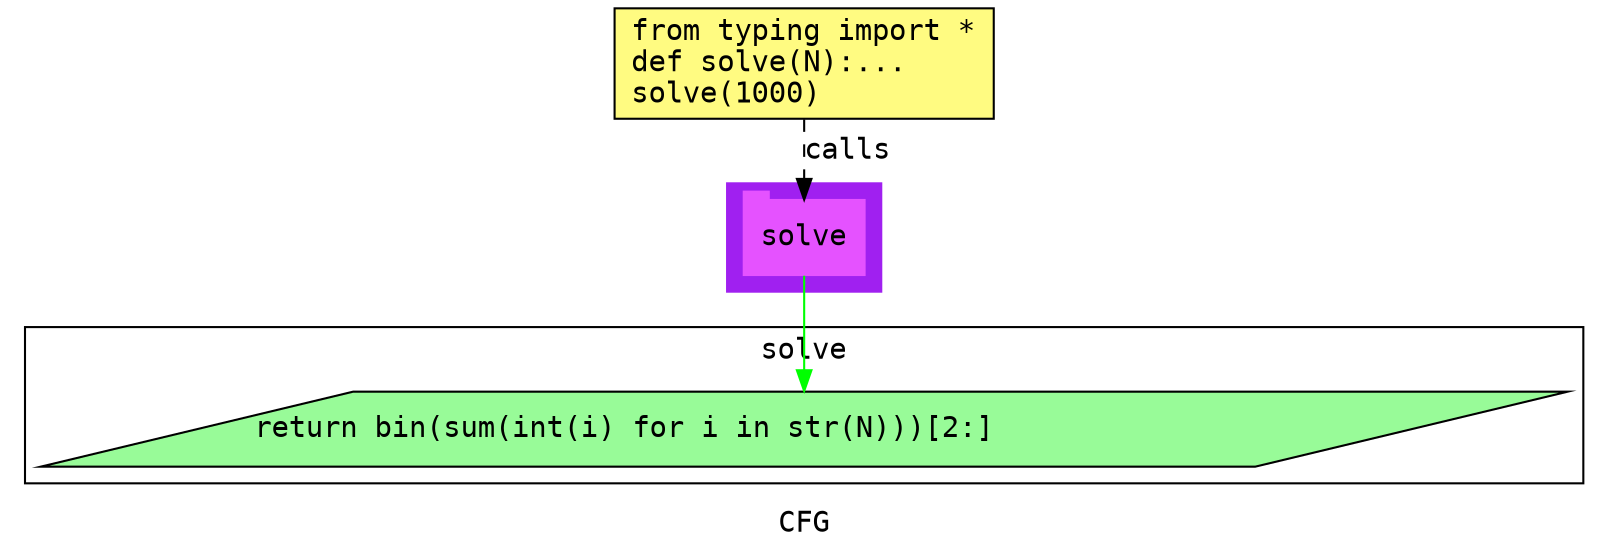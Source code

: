 digraph cluster150CFG {
	graph [bb="0,0,740,259",
		compound=True,
		fontname="DejaVu Sans Mono",
		label=CFG,
		lheight=0.21,
		lp="370,11.5",
		lwidth=0.35,
		pack=False,
		rankdir=TB,
		ranksep=0.02
	];
	node [fontname="DejaVu Sans Mono",
		label="\N"
	];
	edge [fontname="DejaVu Sans Mono"];
	subgraph cluster_1 {
		graph [bb="333,123,407,175",
			color=purple,
			compound=true,
			fontname="DejaVu Sans Mono",
			label="",
			rankdir=TB,
			ranksep=0.02,
			shape=tab,
			style=filled
		];
		node [fontname="DejaVu Sans Mono"];
		edge [fontname="DejaVu Sans Mono"];
		6	[color="#E552FF",
			height=0.5,
			label=solve,
			linenum="[5]",
			pos="370,149",
			shape=tab,
			style=filled,
			width=0.80556];
	}
	subgraph cluster0solve {
		graph [bb="8,31,732,106",
			compound=True,
			fontname="DejaVu Sans Mono",
			label=solve,
			lheight=0.21,
			lp="370,94.5",
			lwidth=0.58,
			pack=False,
			rankdir=TB,
			ranksep=0.02
		];
		node [fontname="DejaVu Sans Mono"];
		edge [fontname="DejaVu Sans Mono"];
		3	[fillcolor="#98fb98",
			height=0.5,
			label="return bin(sum(int(i) for i in str(N)))[2:]\l",
			linenum="[3]",
			pos="370,57",
			shape=parallelogram,
			style="filled,solid",
			width=9.8206];
	}
	1	[fillcolor="#FFFB81",
		height=0.73611,
		label="from typing import *\ldef solve(N):...\lsolve(1000)\l",
		linenum="[1]",
		pos="370,232.5",
		shape=rectangle,
		style="filled,solid",
		width=2.5278];
	1 -> 6	[label=calls,
		lp="391,190.5",
		pos="e,370,167.13 370,205.71 370,196.66 370,186.47 370,177.3",
		style=dashed];
	6 -> 3	[color=green,
		pos="e,370,75.3 370,130.65 370,117.82 370,100.11 370,85.381"];
}
